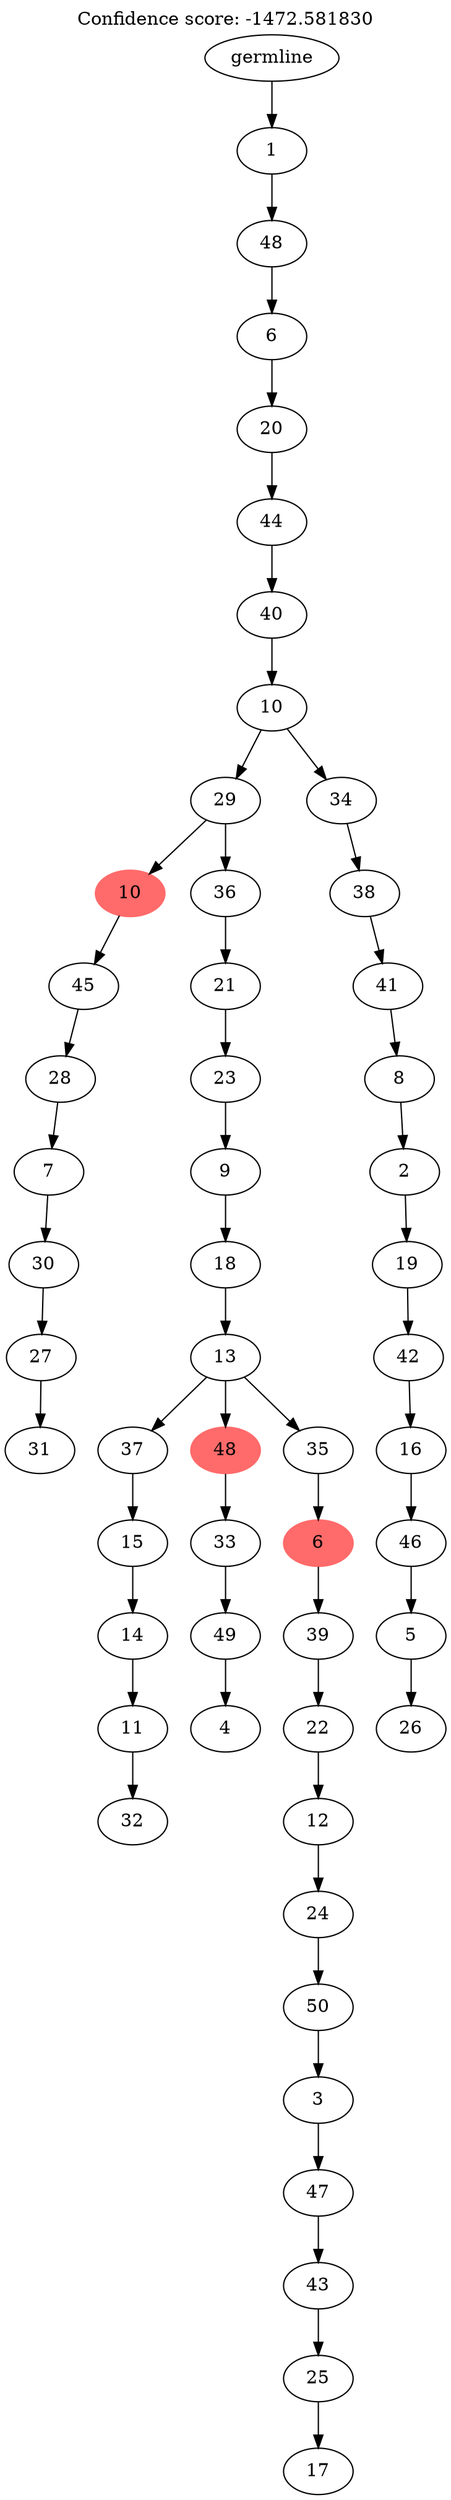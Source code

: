 digraph g {
	"52" -> "53";
	"53" [label="31"];
	"51" -> "52";
	"52" [label="27"];
	"50" -> "51";
	"51" [label="30"];
	"49" -> "50";
	"50" [label="7"];
	"48" -> "49";
	"49" [label="28"];
	"47" -> "48";
	"48" [label="45"];
	"45" -> "46";
	"46" [label="32"];
	"44" -> "45";
	"45" [label="11"];
	"43" -> "44";
	"44" [label="14"];
	"42" -> "43";
	"43" [label="15"];
	"40" -> "41";
	"41" [label="4"];
	"39" -> "40";
	"40" [label="49"];
	"38" -> "39";
	"39" [label="33"];
	"36" -> "37";
	"37" [label="17"];
	"35" -> "36";
	"36" [label="25"];
	"34" -> "35";
	"35" [label="43"];
	"33" -> "34";
	"34" [label="47"];
	"32" -> "33";
	"33" [label="3"];
	"31" -> "32";
	"32" [label="50"];
	"30" -> "31";
	"31" [label="24"];
	"29" -> "30";
	"30" [label="12"];
	"28" -> "29";
	"29" [label="22"];
	"27" -> "28";
	"28" [label="39"];
	"26" -> "27";
	"27" [color=indianred1, style=filled, label="6"];
	"25" -> "26";
	"26" [label="35"];
	"25" -> "38";
	"38" [color=indianred1, style=filled, label="48"];
	"25" -> "42";
	"42" [label="37"];
	"24" -> "25";
	"25" [label="13"];
	"23" -> "24";
	"24" [label="18"];
	"22" -> "23";
	"23" [label="9"];
	"21" -> "22";
	"22" [label="23"];
	"20" -> "21";
	"21" [label="21"];
	"19" -> "20";
	"20" [label="36"];
	"19" -> "47";
	"47" [color=indianred1, style=filled, label="10"];
	"17" -> "18";
	"18" [label="26"];
	"16" -> "17";
	"17" [label="5"];
	"15" -> "16";
	"16" [label="46"];
	"14" -> "15";
	"15" [label="16"];
	"13" -> "14";
	"14" [label="42"];
	"12" -> "13";
	"13" [label="19"];
	"11" -> "12";
	"12" [label="2"];
	"10" -> "11";
	"11" [label="8"];
	"9" -> "10";
	"10" [label="41"];
	"8" -> "9";
	"9" [label="38"];
	"7" -> "8";
	"8" [label="34"];
	"7" -> "19";
	"19" [label="29"];
	"6" -> "7";
	"7" [label="10"];
	"5" -> "6";
	"6" [label="40"];
	"4" -> "5";
	"5" [label="44"];
	"3" -> "4";
	"4" [label="20"];
	"2" -> "3";
	"3" [label="6"];
	"1" -> "2";
	"2" [label="48"];
	"0" -> "1";
	"1" [label="1"];
	"0" [label="germline"];
	labelloc="t";
	label="Confidence score: -1472.581830";
}
